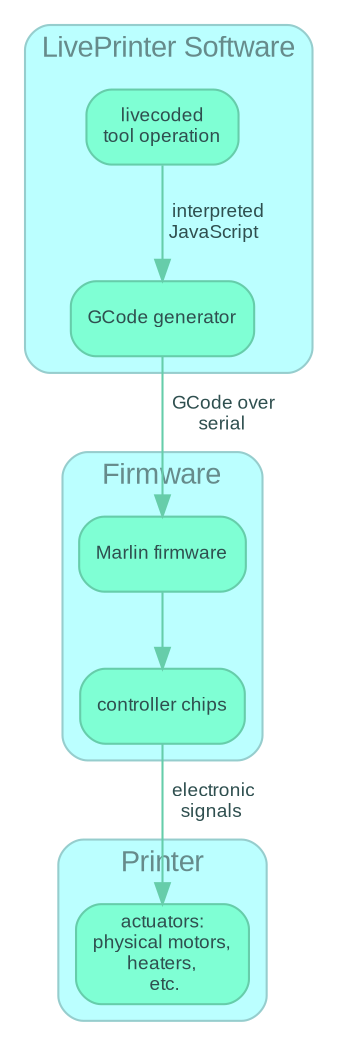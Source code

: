 // see https://marlinfw.org/docs/gcode/G000-G001.html


digraph movement {
    fontname="Arial"
    splines=true
    rankdir="TB"

    node [shape=rect, style="filled, rounded", fillcolor="aquamarine", fontsize="9", fontname="Arial", color=mediumaquamarine,
    fontcolor=darkslategrey]

    edge [color=mediumaquamarine,
        fontsize="9", 
        fontname="Arial",
        fontcolor=darkslategray,
        compound=true]

    // Nodes-------------------
    subgraph cluster_lp {
        fillcolor=paleturquoise1
        fontcolor=paleturquoise4
        style="filled,rounded"
        color=paleturquoise3
      label=<LivePrinter Software>
      operation [label=<livecoded<br/>tool operation>]
      interpreter [label=<GCode generator>]
    }
    subgraph cluster_marlin {
        fillcolor=paleturquoise1
        color=paleturquoise3
        fontcolor=paleturquoise4
        style="filled,rounded"
        label=<Firmware>
        firmware [label="Marlin firmware"]
        controllers [label="controller chips"]
    }
    subgraph cluster_printer {
        fillcolor=paleturquoise1
        color=paleturquoise3
        fontcolor=paleturquoise4
        style="filled,rounded"
        label=<Printer>
        actuators [label=<actuators:<br/>physical motors,<br/>heaters,<br/> etc.>]
    }

    // Connections-------------

    operation -> interpreter [label=<  interpreted<br/>JavaScript>]
    interpreter -> firmware [label=<  GCode over<br/> serial>, fontcolor=darkslategray]
    firmware -> controllers [label=""]
    controllers -> actuators [label=<  electronic<br/> signals>]

    // Ranks-------------------
}